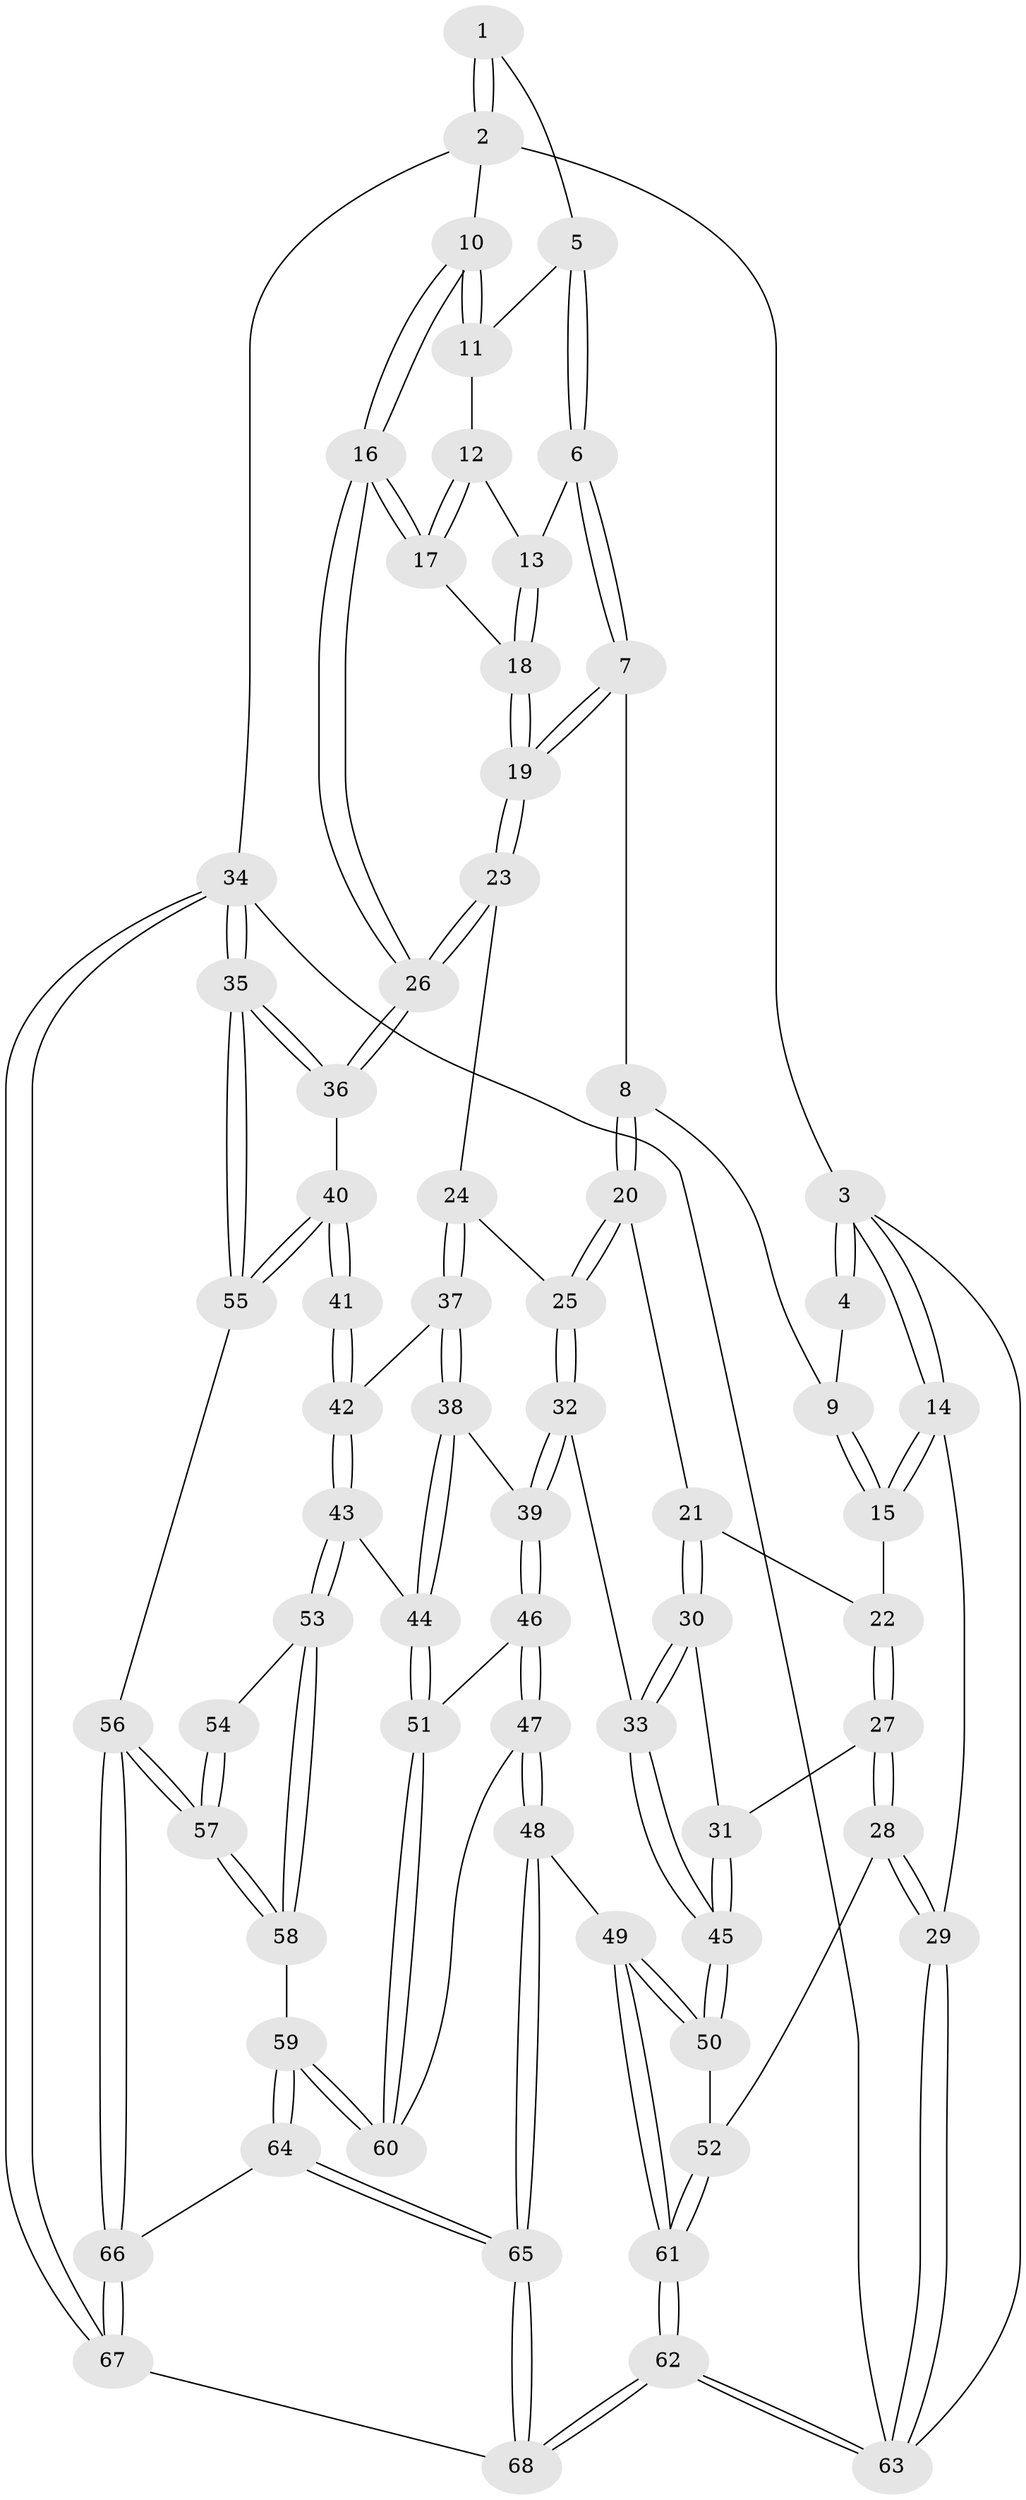 // Generated by graph-tools (version 1.1) at 2025/38/03/09/25 02:38:30]
// undirected, 68 vertices, 167 edges
graph export_dot {
graph [start="1"]
  node [color=gray90,style=filled];
  1 [pos="+0.6825155868952315+0"];
  2 [pos="+1+0"];
  3 [pos="+0+0"];
  4 [pos="+0.4153885862865135+0"];
  5 [pos="+0.6822184086903242+0.048919338612852234"];
  6 [pos="+0.6423176444643645+0.1975348992834289"];
  7 [pos="+0.6047226363069442+0.2308114062472317"];
  8 [pos="+0.511642114100675+0.20550907104151026"];
  9 [pos="+0.408197929329504+0.005549908385762329"];
  10 [pos="+1+0"];
  11 [pos="+0.8375220959771326+0.09988163658084417"];
  12 [pos="+0.8126459177568673+0.13458427274936974"];
  13 [pos="+0.742435965071282+0.1849015495416902"];
  14 [pos="+0+0.09596789584141383"];
  15 [pos="+0.0963400670516949+0.2601799227799793"];
  16 [pos="+1+0.2959425705110542"];
  17 [pos="+0.9144527632681283+0.288190178670186"];
  18 [pos="+0.8849713683814037+0.2925282199444971"];
  19 [pos="+0.6798700840156544+0.41504007790085046"];
  20 [pos="+0.33333415030428476+0.3553533507129907"];
  21 [pos="+0.24216428798276723+0.3471856014891238"];
  22 [pos="+0.1120241052953068+0.2763955630513211"];
  23 [pos="+0.6790526764561331+0.42828213049928"];
  24 [pos="+0.670306421961316+0.47451581742051097"];
  25 [pos="+0.4285593510016784+0.47903515823656345"];
  26 [pos="+1+0.40970053240435944"];
  27 [pos="+0.07187244368154329+0.6249554830305675"];
  28 [pos="+0+0.7026154957520058"];
  29 [pos="+0+0.7005142123144171"];
  30 [pos="+0.23530688108435194+0.5065677723763791"];
  31 [pos="+0.17259543622184828+0.6162223542783337"];
  32 [pos="+0.39244848784163766+0.6156459987183532"];
  33 [pos="+0.3731393835878013+0.6296088020792918"];
  34 [pos="+1+1"];
  35 [pos="+1+1"];
  36 [pos="+1+0.534657629817104"];
  37 [pos="+0.6844829888557128+0.5119473458890558"];
  38 [pos="+0.5328490185585019+0.6669593817124492"];
  39 [pos="+0.5273556337527571+0.6682635121802932"];
  40 [pos="+0.8665215389248889+0.6158431033424575"];
  41 [pos="+0.8343388383424962+0.61067642453006"];
  42 [pos="+0.6944474605674693+0.5216246159834859"];
  43 [pos="+0.6483955545438791+0.7472524353011514"];
  44 [pos="+0.6140666645790414+0.7532255284848257"];
  45 [pos="+0.3139526916401226+0.7082332372305661"];
  46 [pos="+0.4951516855021944+0.755988283037969"];
  47 [pos="+0.45219626835797905+0.8108064972655815"];
  48 [pos="+0.33245192157733133+0.8628487654574577"];
  49 [pos="+0.3140655657844192+0.8435444615083133"];
  50 [pos="+0.310511665937185+0.8362451516656458"];
  51 [pos="+0.5928666332738898+0.790685676201624"];
  52 [pos="+0.042784594162690634+0.7662549812043286"];
  53 [pos="+0.6958477854171381+0.770632141899006"];
  54 [pos="+0.8153751628388851+0.6403177289878154"];
  55 [pos="+0.8840992687500545+0.8638210902356679"];
  56 [pos="+0.7747725096931052+0.9015332379025898"];
  57 [pos="+0.7595278128034324+0.8764212985950897"];
  58 [pos="+0.7196181339277238+0.8344424628396422"];
  59 [pos="+0.5833796548477442+0.8473182259827801"];
  60 [pos="+0.5822441216292953+0.8450152759201675"];
  61 [pos="+0.08508968294264703+0.9654676650117234"];
  62 [pos="+0+1"];
  63 [pos="+0+1"];
  64 [pos="+0.5830386339051497+0.9014587357374375"];
  65 [pos="+0.43443985042295696+1"];
  66 [pos="+0.7696494222543193+0.9124686125466063"];
  67 [pos="+0.708784380133671+1"];
  68 [pos="+0.43513158994262174+1"];
  1 -- 2;
  1 -- 2;
  1 -- 5;
  2 -- 3;
  2 -- 10;
  2 -- 34;
  3 -- 4;
  3 -- 4;
  3 -- 14;
  3 -- 14;
  3 -- 63;
  4 -- 9;
  5 -- 6;
  5 -- 6;
  5 -- 11;
  6 -- 7;
  6 -- 7;
  6 -- 13;
  7 -- 8;
  7 -- 19;
  7 -- 19;
  8 -- 9;
  8 -- 20;
  8 -- 20;
  9 -- 15;
  9 -- 15;
  10 -- 11;
  10 -- 11;
  10 -- 16;
  10 -- 16;
  11 -- 12;
  12 -- 13;
  12 -- 17;
  12 -- 17;
  13 -- 18;
  13 -- 18;
  14 -- 15;
  14 -- 15;
  14 -- 29;
  15 -- 22;
  16 -- 17;
  16 -- 17;
  16 -- 26;
  16 -- 26;
  17 -- 18;
  18 -- 19;
  18 -- 19;
  19 -- 23;
  19 -- 23;
  20 -- 21;
  20 -- 25;
  20 -- 25;
  21 -- 22;
  21 -- 30;
  21 -- 30;
  22 -- 27;
  22 -- 27;
  23 -- 24;
  23 -- 26;
  23 -- 26;
  24 -- 25;
  24 -- 37;
  24 -- 37;
  25 -- 32;
  25 -- 32;
  26 -- 36;
  26 -- 36;
  27 -- 28;
  27 -- 28;
  27 -- 31;
  28 -- 29;
  28 -- 29;
  28 -- 52;
  29 -- 63;
  29 -- 63;
  30 -- 31;
  30 -- 33;
  30 -- 33;
  31 -- 45;
  31 -- 45;
  32 -- 33;
  32 -- 39;
  32 -- 39;
  33 -- 45;
  33 -- 45;
  34 -- 35;
  34 -- 35;
  34 -- 67;
  34 -- 67;
  34 -- 63;
  35 -- 36;
  35 -- 36;
  35 -- 55;
  35 -- 55;
  36 -- 40;
  37 -- 38;
  37 -- 38;
  37 -- 42;
  38 -- 39;
  38 -- 44;
  38 -- 44;
  39 -- 46;
  39 -- 46;
  40 -- 41;
  40 -- 41;
  40 -- 55;
  40 -- 55;
  41 -- 42;
  41 -- 42;
  42 -- 43;
  42 -- 43;
  43 -- 44;
  43 -- 53;
  43 -- 53;
  44 -- 51;
  44 -- 51;
  45 -- 50;
  45 -- 50;
  46 -- 47;
  46 -- 47;
  46 -- 51;
  47 -- 48;
  47 -- 48;
  47 -- 60;
  48 -- 49;
  48 -- 65;
  48 -- 65;
  49 -- 50;
  49 -- 50;
  49 -- 61;
  49 -- 61;
  50 -- 52;
  51 -- 60;
  51 -- 60;
  52 -- 61;
  52 -- 61;
  53 -- 54;
  53 -- 58;
  53 -- 58;
  54 -- 57;
  54 -- 57;
  55 -- 56;
  56 -- 57;
  56 -- 57;
  56 -- 66;
  56 -- 66;
  57 -- 58;
  57 -- 58;
  58 -- 59;
  59 -- 60;
  59 -- 60;
  59 -- 64;
  59 -- 64;
  61 -- 62;
  61 -- 62;
  62 -- 63;
  62 -- 63;
  62 -- 68;
  62 -- 68;
  64 -- 65;
  64 -- 65;
  64 -- 66;
  65 -- 68;
  65 -- 68;
  66 -- 67;
  66 -- 67;
  67 -- 68;
}
